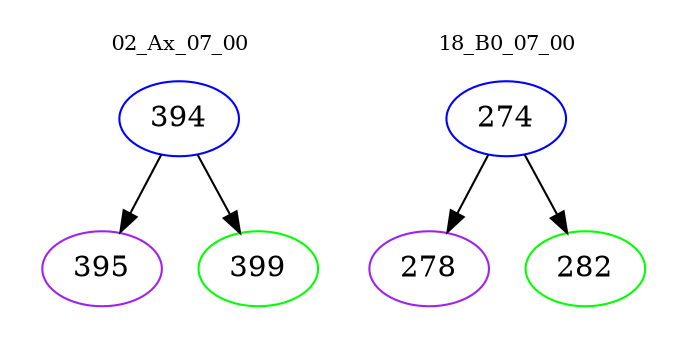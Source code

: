 digraph{
subgraph cluster_0 {
color = white
label = "02_Ax_07_00";
fontsize=10;
T0_394 [label="394", color="blue"]
T0_394 -> T0_395 [color="black"]
T0_395 [label="395", color="purple"]
T0_394 -> T0_399 [color="black"]
T0_399 [label="399", color="green"]
}
subgraph cluster_1 {
color = white
label = "18_B0_07_00";
fontsize=10;
T1_274 [label="274", color="blue"]
T1_274 -> T1_278 [color="black"]
T1_278 [label="278", color="purple"]
T1_274 -> T1_282 [color="black"]
T1_282 [label="282", color="green"]
}
}

